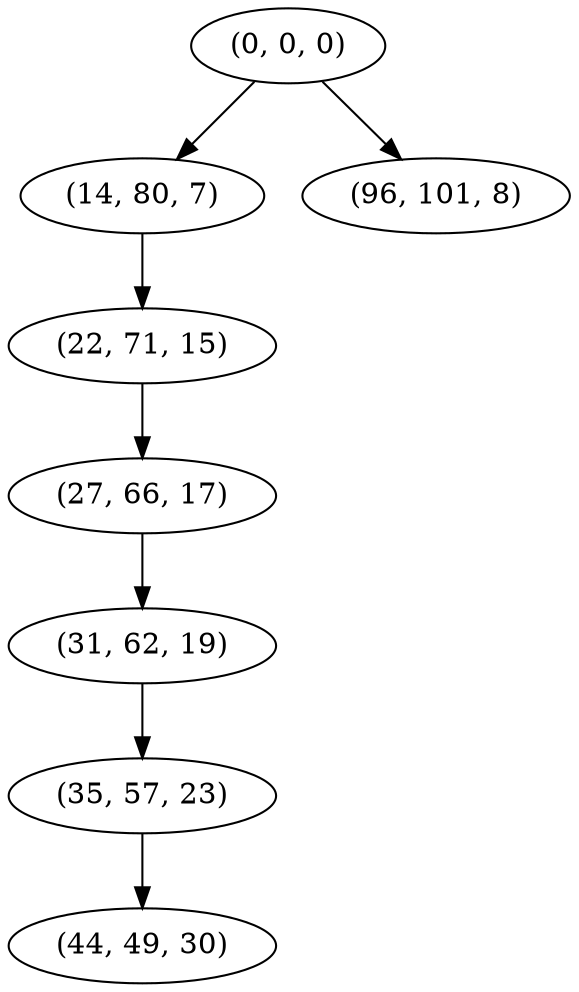 digraph tree {
    "(0, 0, 0)";
    "(14, 80, 7)";
    "(22, 71, 15)";
    "(27, 66, 17)";
    "(31, 62, 19)";
    "(35, 57, 23)";
    "(44, 49, 30)";
    "(96, 101, 8)";
    "(0, 0, 0)" -> "(14, 80, 7)";
    "(0, 0, 0)" -> "(96, 101, 8)";
    "(14, 80, 7)" -> "(22, 71, 15)";
    "(22, 71, 15)" -> "(27, 66, 17)";
    "(27, 66, 17)" -> "(31, 62, 19)";
    "(31, 62, 19)" -> "(35, 57, 23)";
    "(35, 57, 23)" -> "(44, 49, 30)";
}
